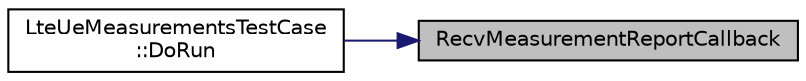 digraph "RecvMeasurementReportCallback"
{
 // LATEX_PDF_SIZE
  edge [fontname="Helvetica",fontsize="10",labelfontname="Helvetica",labelfontsize="10"];
  node [fontname="Helvetica",fontsize="10",shape=record];
  rankdir="RL";
  Node1 [label="RecvMeasurementReportCallback",height=0.2,width=0.4,color="black", fillcolor="grey75", style="filled", fontcolor="black",tooltip=" "];
  Node1 -> Node2 [dir="back",color="midnightblue",fontsize="10",style="solid",fontname="Helvetica"];
  Node2 [label="LteUeMeasurementsTestCase\l::DoRun",height=0.2,width=0.4,color="black", fillcolor="white", style="filled",URL="$class_lte_ue_measurements_test_case.html#a6ead76e605e0d03f6e9ea74b6bf608aa",tooltip="Implementation to actually run this TestCase."];
}
